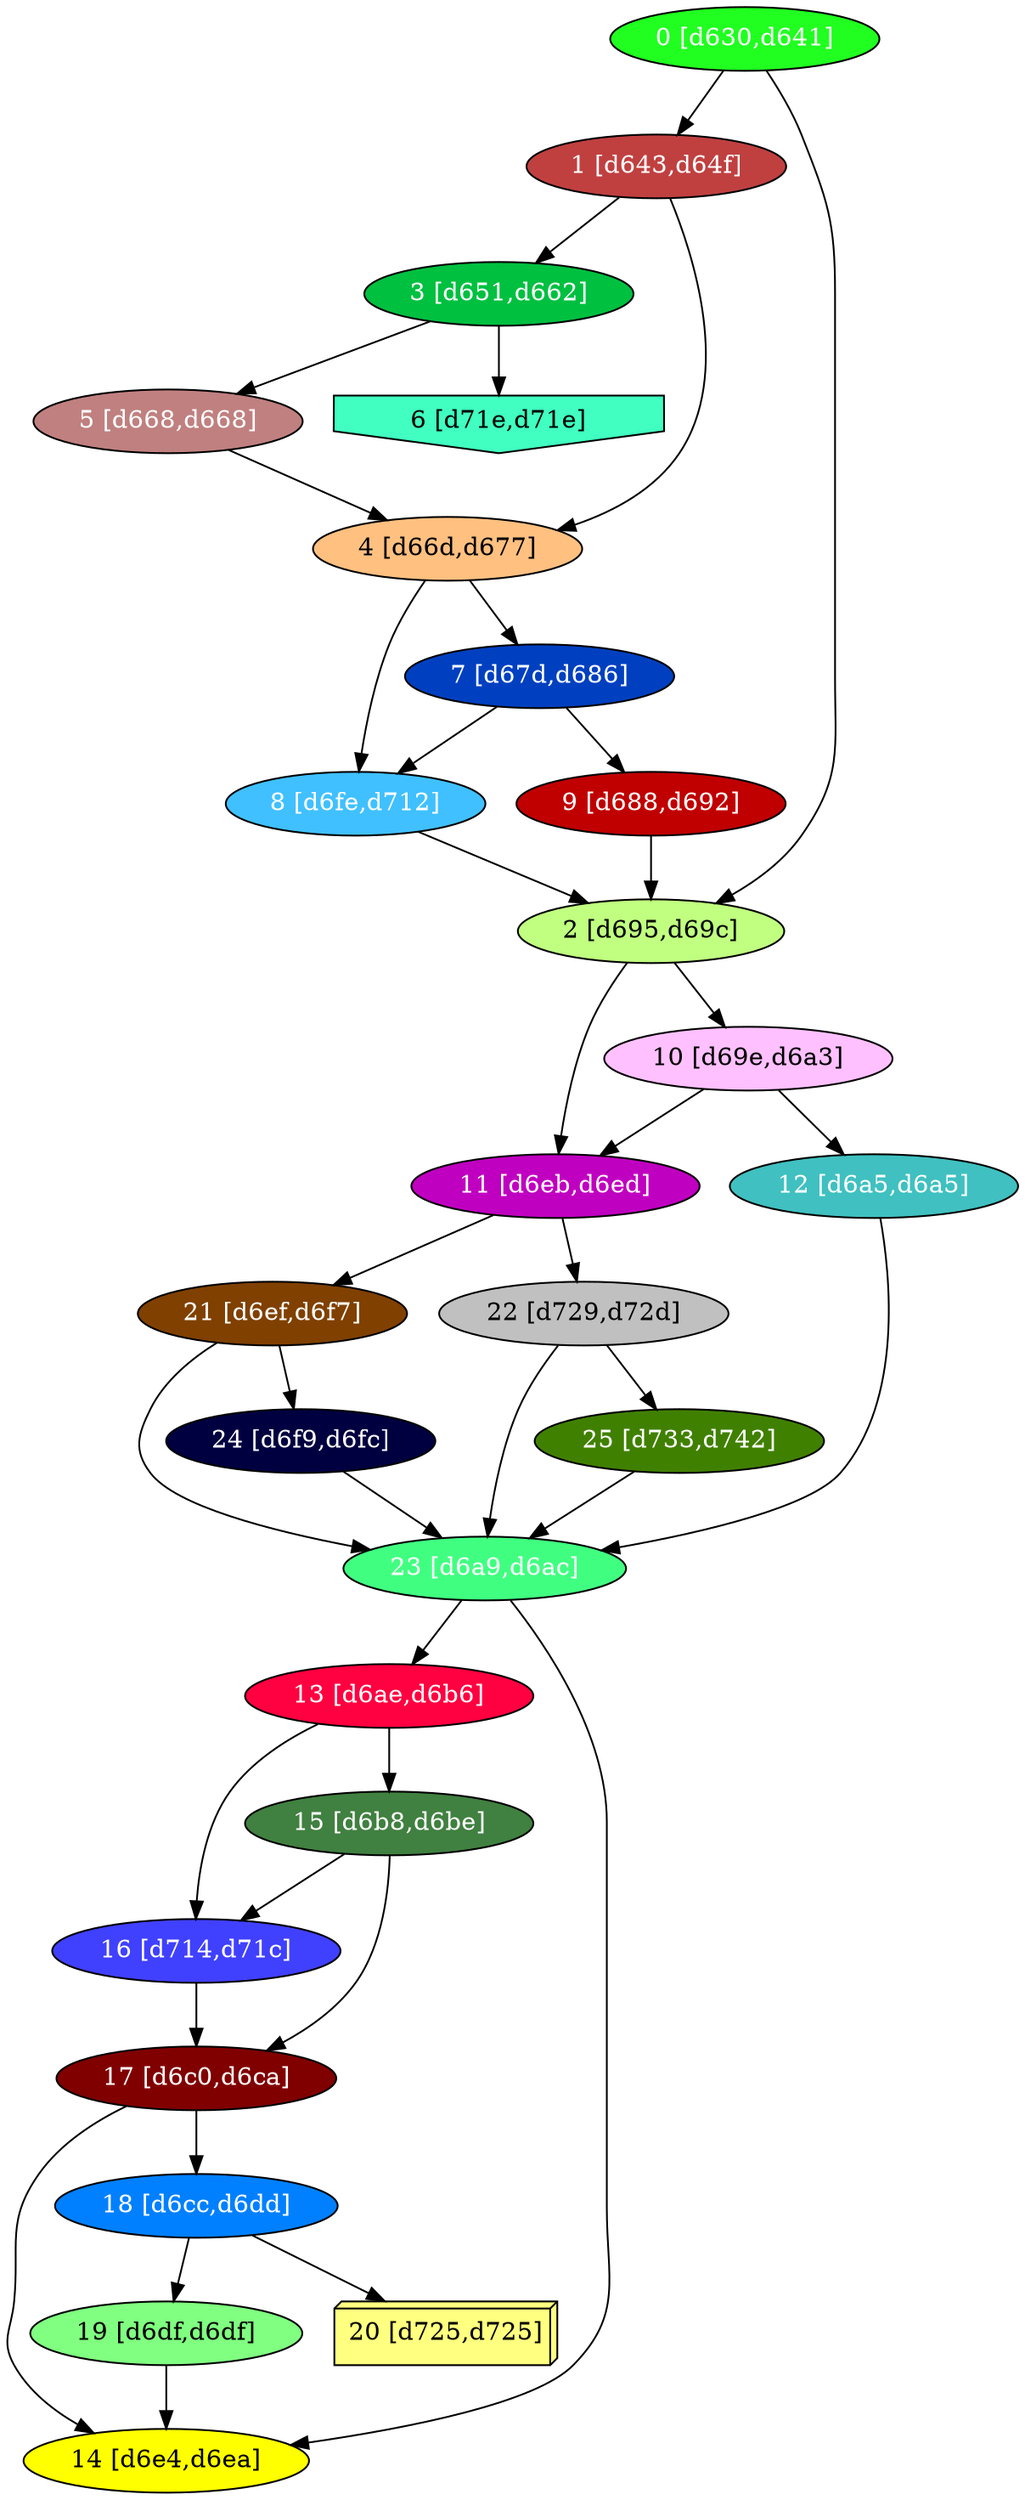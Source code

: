 diGraph libnss3{
	libnss3_0  [style=filled fillcolor="#20FF20" fontcolor="#ffffff" shape=oval label="0 [d630,d641]"]
	libnss3_1  [style=filled fillcolor="#C04040" fontcolor="#ffffff" shape=oval label="1 [d643,d64f]"]
	libnss3_2  [style=filled fillcolor="#C0FF80" fontcolor="#000000" shape=oval label="2 [d695,d69c]"]
	libnss3_3  [style=filled fillcolor="#00C040" fontcolor="#ffffff" shape=oval label="3 [d651,d662]"]
	libnss3_4  [style=filled fillcolor="#FFC080" fontcolor="#000000" shape=oval label="4 [d66d,d677]"]
	libnss3_5  [style=filled fillcolor="#C08080" fontcolor="#ffffff" shape=oval label="5 [d668,d668]"]
	libnss3_6  [style=filled fillcolor="#40FFC0" fontcolor="#000000" shape=invhouse label="6 [d71e,d71e]"]
	libnss3_7  [style=filled fillcolor="#0040C0" fontcolor="#ffffff" shape=oval label="7 [d67d,d686]"]
	libnss3_8  [style=filled fillcolor="#40C0FF" fontcolor="#ffffff" shape=oval label="8 [d6fe,d712]"]
	libnss3_9  [style=filled fillcolor="#C00000" fontcolor="#ffffff" shape=oval label="9 [d688,d692]"]
	libnss3_a  [style=filled fillcolor="#FFC0FF" fontcolor="#000000" shape=oval label="10 [d69e,d6a3]"]
	libnss3_b  [style=filled fillcolor="#C000C0" fontcolor="#ffffff" shape=oval label="11 [d6eb,d6ed]"]
	libnss3_c  [style=filled fillcolor="#40C0C0" fontcolor="#ffffff" shape=oval label="12 [d6a5,d6a5]"]
	libnss3_d  [style=filled fillcolor="#FF0040" fontcolor="#ffffff" shape=oval label="13 [d6ae,d6b6]"]
	libnss3_e  [style=filled fillcolor="#FFFF00" fontcolor="#000000" shape=oval label="14 [d6e4,d6ea]"]
	libnss3_f  [style=filled fillcolor="#408040" fontcolor="#ffffff" shape=oval label="15 [d6b8,d6be]"]
	libnss3_10  [style=filled fillcolor="#4040FF" fontcolor="#ffffff" shape=oval label="16 [d714,d71c]"]
	libnss3_11  [style=filled fillcolor="#800000" fontcolor="#ffffff" shape=oval label="17 [d6c0,d6ca]"]
	libnss3_12  [style=filled fillcolor="#0080FF" fontcolor="#ffffff" shape=oval label="18 [d6cc,d6dd]"]
	libnss3_13  [style=filled fillcolor="#80FF80" fontcolor="#000000" shape=oval label="19 [d6df,d6df]"]
	libnss3_14  [style=filled fillcolor="#FFFF80" fontcolor="#000000" shape=box3d label="20 [d725,d725]"]
	libnss3_15  [style=filled fillcolor="#804000" fontcolor="#ffffff" shape=oval label="21 [d6ef,d6f7]"]
	libnss3_16  [style=filled fillcolor="#C0C0C0" fontcolor="#000000" shape=oval label="22 [d729,d72d]"]
	libnss3_17  [style=filled fillcolor="#40FF80" fontcolor="#ffffff" shape=oval label="23 [d6a9,d6ac]"]
	libnss3_18  [style=filled fillcolor="#000040" fontcolor="#ffffff" shape=oval label="24 [d6f9,d6fc]"]
	libnss3_19  [style=filled fillcolor="#408000" fontcolor="#ffffff" shape=oval label="25 [d733,d742]"]

	libnss3_0 -> libnss3_1
	libnss3_0 -> libnss3_2
	libnss3_1 -> libnss3_3
	libnss3_1 -> libnss3_4
	libnss3_2 -> libnss3_a
	libnss3_2 -> libnss3_b
	libnss3_3 -> libnss3_5
	libnss3_3 -> libnss3_6
	libnss3_4 -> libnss3_7
	libnss3_4 -> libnss3_8
	libnss3_5 -> libnss3_4
	libnss3_7 -> libnss3_8
	libnss3_7 -> libnss3_9
	libnss3_8 -> libnss3_2
	libnss3_9 -> libnss3_2
	libnss3_a -> libnss3_b
	libnss3_a -> libnss3_c
	libnss3_b -> libnss3_15
	libnss3_b -> libnss3_16
	libnss3_c -> libnss3_17
	libnss3_d -> libnss3_f
	libnss3_d -> libnss3_10
	libnss3_f -> libnss3_10
	libnss3_f -> libnss3_11
	libnss3_10 -> libnss3_11
	libnss3_11 -> libnss3_e
	libnss3_11 -> libnss3_12
	libnss3_12 -> libnss3_13
	libnss3_12 -> libnss3_14
	libnss3_13 -> libnss3_e
	libnss3_15 -> libnss3_17
	libnss3_15 -> libnss3_18
	libnss3_16 -> libnss3_17
	libnss3_16 -> libnss3_19
	libnss3_17 -> libnss3_d
	libnss3_17 -> libnss3_e
	libnss3_18 -> libnss3_17
	libnss3_19 -> libnss3_17
}